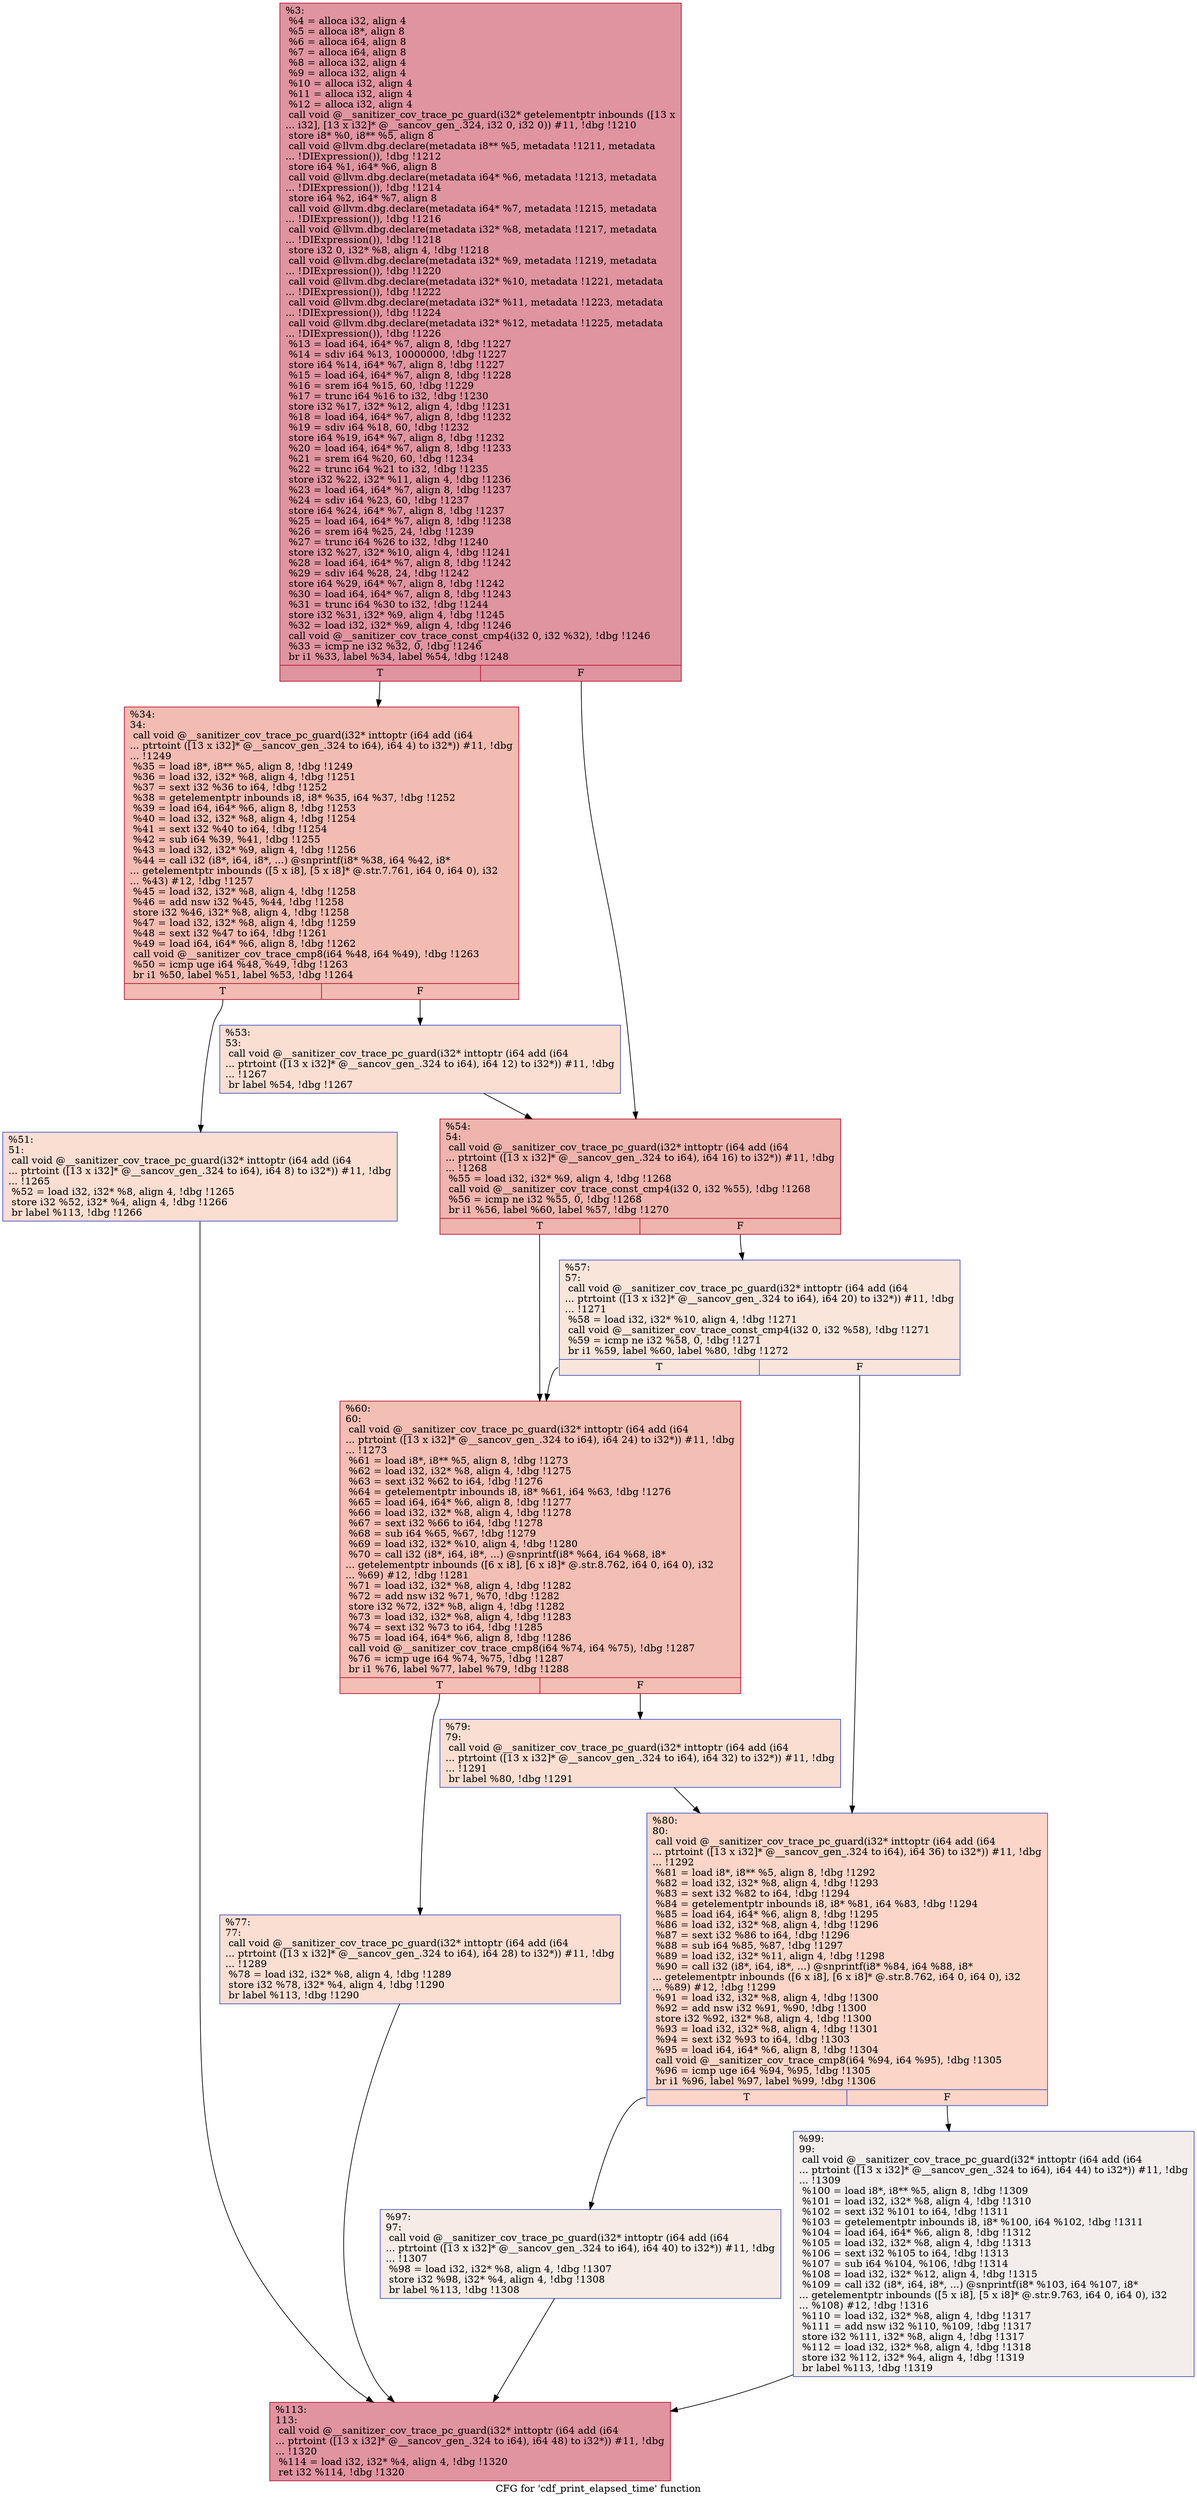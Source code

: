 digraph "CFG for 'cdf_print_elapsed_time' function" {
	label="CFG for 'cdf_print_elapsed_time' function";

	Node0x559c5d03e300 [shape=record,color="#b70d28ff", style=filled, fillcolor="#b70d2870",label="{%3:\l  %4 = alloca i32, align 4\l  %5 = alloca i8*, align 8\l  %6 = alloca i64, align 8\l  %7 = alloca i64, align 8\l  %8 = alloca i32, align 4\l  %9 = alloca i32, align 4\l  %10 = alloca i32, align 4\l  %11 = alloca i32, align 4\l  %12 = alloca i32, align 4\l  call void @__sanitizer_cov_trace_pc_guard(i32* getelementptr inbounds ([13 x\l... i32], [13 x i32]* @__sancov_gen_.324, i32 0, i32 0)) #11, !dbg !1210\l  store i8* %0, i8** %5, align 8\l  call void @llvm.dbg.declare(metadata i8** %5, metadata !1211, metadata\l... !DIExpression()), !dbg !1212\l  store i64 %1, i64* %6, align 8\l  call void @llvm.dbg.declare(metadata i64* %6, metadata !1213, metadata\l... !DIExpression()), !dbg !1214\l  store i64 %2, i64* %7, align 8\l  call void @llvm.dbg.declare(metadata i64* %7, metadata !1215, metadata\l... !DIExpression()), !dbg !1216\l  call void @llvm.dbg.declare(metadata i32* %8, metadata !1217, metadata\l... !DIExpression()), !dbg !1218\l  store i32 0, i32* %8, align 4, !dbg !1218\l  call void @llvm.dbg.declare(metadata i32* %9, metadata !1219, metadata\l... !DIExpression()), !dbg !1220\l  call void @llvm.dbg.declare(metadata i32* %10, metadata !1221, metadata\l... !DIExpression()), !dbg !1222\l  call void @llvm.dbg.declare(metadata i32* %11, metadata !1223, metadata\l... !DIExpression()), !dbg !1224\l  call void @llvm.dbg.declare(metadata i32* %12, metadata !1225, metadata\l... !DIExpression()), !dbg !1226\l  %13 = load i64, i64* %7, align 8, !dbg !1227\l  %14 = sdiv i64 %13, 10000000, !dbg !1227\l  store i64 %14, i64* %7, align 8, !dbg !1227\l  %15 = load i64, i64* %7, align 8, !dbg !1228\l  %16 = srem i64 %15, 60, !dbg !1229\l  %17 = trunc i64 %16 to i32, !dbg !1230\l  store i32 %17, i32* %12, align 4, !dbg !1231\l  %18 = load i64, i64* %7, align 8, !dbg !1232\l  %19 = sdiv i64 %18, 60, !dbg !1232\l  store i64 %19, i64* %7, align 8, !dbg !1232\l  %20 = load i64, i64* %7, align 8, !dbg !1233\l  %21 = srem i64 %20, 60, !dbg !1234\l  %22 = trunc i64 %21 to i32, !dbg !1235\l  store i32 %22, i32* %11, align 4, !dbg !1236\l  %23 = load i64, i64* %7, align 8, !dbg !1237\l  %24 = sdiv i64 %23, 60, !dbg !1237\l  store i64 %24, i64* %7, align 8, !dbg !1237\l  %25 = load i64, i64* %7, align 8, !dbg !1238\l  %26 = srem i64 %25, 24, !dbg !1239\l  %27 = trunc i64 %26 to i32, !dbg !1240\l  store i32 %27, i32* %10, align 4, !dbg !1241\l  %28 = load i64, i64* %7, align 8, !dbg !1242\l  %29 = sdiv i64 %28, 24, !dbg !1242\l  store i64 %29, i64* %7, align 8, !dbg !1242\l  %30 = load i64, i64* %7, align 8, !dbg !1243\l  %31 = trunc i64 %30 to i32, !dbg !1244\l  store i32 %31, i32* %9, align 4, !dbg !1245\l  %32 = load i32, i32* %9, align 4, !dbg !1246\l  call void @__sanitizer_cov_trace_const_cmp4(i32 0, i32 %32), !dbg !1246\l  %33 = icmp ne i32 %32, 0, !dbg !1246\l  br i1 %33, label %34, label %54, !dbg !1248\l|{<s0>T|<s1>F}}"];
	Node0x559c5d03e300:s0 -> Node0x559c5d041820;
	Node0x559c5d03e300:s1 -> Node0x559c5d044df0;
	Node0x559c5d041820 [shape=record,color="#b70d28ff", style=filled, fillcolor="#e1675170",label="{%34:\l34:                                               \l  call void @__sanitizer_cov_trace_pc_guard(i32* inttoptr (i64 add (i64\l... ptrtoint ([13 x i32]* @__sancov_gen_.324 to i64), i64 4) to i32*)) #11, !dbg\l... !1249\l  %35 = load i8*, i8** %5, align 8, !dbg !1249\l  %36 = load i32, i32* %8, align 4, !dbg !1251\l  %37 = sext i32 %36 to i64, !dbg !1252\l  %38 = getelementptr inbounds i8, i8* %35, i64 %37, !dbg !1252\l  %39 = load i64, i64* %6, align 8, !dbg !1253\l  %40 = load i32, i32* %8, align 4, !dbg !1254\l  %41 = sext i32 %40 to i64, !dbg !1254\l  %42 = sub i64 %39, %41, !dbg !1255\l  %43 = load i32, i32* %9, align 4, !dbg !1256\l  %44 = call i32 (i8*, i64, i8*, ...) @snprintf(i8* %38, i64 %42, i8*\l... getelementptr inbounds ([5 x i8], [5 x i8]* @.str.7.761, i64 0, i64 0), i32\l... %43) #12, !dbg !1257\l  %45 = load i32, i32* %8, align 4, !dbg !1258\l  %46 = add nsw i32 %45, %44, !dbg !1258\l  store i32 %46, i32* %8, align 4, !dbg !1258\l  %47 = load i32, i32* %8, align 4, !dbg !1259\l  %48 = sext i32 %47 to i64, !dbg !1261\l  %49 = load i64, i64* %6, align 8, !dbg !1262\l  call void @__sanitizer_cov_trace_cmp8(i64 %48, i64 %49), !dbg !1263\l  %50 = icmp uge i64 %48, %49, !dbg !1263\l  br i1 %50, label %51, label %53, !dbg !1264\l|{<s0>T|<s1>F}}"];
	Node0x559c5d041820:s0 -> Node0x559c5d044d50;
	Node0x559c5d041820:s1 -> Node0x559c5d044da0;
	Node0x559c5d044d50 [shape=record,color="#3d50c3ff", style=filled, fillcolor="#f7b59970",label="{%51:\l51:                                               \l  call void @__sanitizer_cov_trace_pc_guard(i32* inttoptr (i64 add (i64\l... ptrtoint ([13 x i32]* @__sancov_gen_.324 to i64), i64 8) to i32*)) #11, !dbg\l... !1265\l  %52 = load i32, i32* %8, align 4, !dbg !1265\l  store i32 %52, i32* %4, align 4, !dbg !1266\l  br label %113, !dbg !1266\l}"];
	Node0x559c5d044d50 -> Node0x559c5d045070;
	Node0x559c5d044da0 [shape=record,color="#3d50c3ff", style=filled, fillcolor="#f7b59970",label="{%53:\l53:                                               \l  call void @__sanitizer_cov_trace_pc_guard(i32* inttoptr (i64 add (i64\l... ptrtoint ([13 x i32]* @__sancov_gen_.324 to i64), i64 12) to i32*)) #11, !dbg\l... !1267\l  br label %54, !dbg !1267\l}"];
	Node0x559c5d044da0 -> Node0x559c5d044df0;
	Node0x559c5d044df0 [shape=record,color="#b70d28ff", style=filled, fillcolor="#d8564670",label="{%54:\l54:                                               \l  call void @__sanitizer_cov_trace_pc_guard(i32* inttoptr (i64 add (i64\l... ptrtoint ([13 x i32]* @__sancov_gen_.324 to i64), i64 16) to i32*)) #11, !dbg\l... !1268\l  %55 = load i32, i32* %9, align 4, !dbg !1268\l  call void @__sanitizer_cov_trace_const_cmp4(i32 0, i32 %55), !dbg !1268\l  %56 = icmp ne i32 %55, 0, !dbg !1268\l  br i1 %56, label %60, label %57, !dbg !1270\l|{<s0>T|<s1>F}}"];
	Node0x559c5d044df0:s0 -> Node0x559c5d044e90;
	Node0x559c5d044df0:s1 -> Node0x559c5d044e40;
	Node0x559c5d044e40 [shape=record,color="#3d50c3ff", style=filled, fillcolor="#f4c5ad70",label="{%57:\l57:                                               \l  call void @__sanitizer_cov_trace_pc_guard(i32* inttoptr (i64 add (i64\l... ptrtoint ([13 x i32]* @__sancov_gen_.324 to i64), i64 20) to i32*)) #11, !dbg\l... !1271\l  %58 = load i32, i32* %10, align 4, !dbg !1271\l  call void @__sanitizer_cov_trace_const_cmp4(i32 0, i32 %58), !dbg !1271\l  %59 = icmp ne i32 %58, 0, !dbg !1271\l  br i1 %59, label %60, label %80, !dbg !1272\l|{<s0>T|<s1>F}}"];
	Node0x559c5d044e40:s0 -> Node0x559c5d044e90;
	Node0x559c5d044e40:s1 -> Node0x559c5d044f80;
	Node0x559c5d044e90 [shape=record,color="#b70d28ff", style=filled, fillcolor="#e36c5570",label="{%60:\l60:                                               \l  call void @__sanitizer_cov_trace_pc_guard(i32* inttoptr (i64 add (i64\l... ptrtoint ([13 x i32]* @__sancov_gen_.324 to i64), i64 24) to i32*)) #11, !dbg\l... !1273\l  %61 = load i8*, i8** %5, align 8, !dbg !1273\l  %62 = load i32, i32* %8, align 4, !dbg !1275\l  %63 = sext i32 %62 to i64, !dbg !1276\l  %64 = getelementptr inbounds i8, i8* %61, i64 %63, !dbg !1276\l  %65 = load i64, i64* %6, align 8, !dbg !1277\l  %66 = load i32, i32* %8, align 4, !dbg !1278\l  %67 = sext i32 %66 to i64, !dbg !1278\l  %68 = sub i64 %65, %67, !dbg !1279\l  %69 = load i32, i32* %10, align 4, !dbg !1280\l  %70 = call i32 (i8*, i64, i8*, ...) @snprintf(i8* %64, i64 %68, i8*\l... getelementptr inbounds ([6 x i8], [6 x i8]* @.str.8.762, i64 0, i64 0), i32\l... %69) #12, !dbg !1281\l  %71 = load i32, i32* %8, align 4, !dbg !1282\l  %72 = add nsw i32 %71, %70, !dbg !1282\l  store i32 %72, i32* %8, align 4, !dbg !1282\l  %73 = load i32, i32* %8, align 4, !dbg !1283\l  %74 = sext i32 %73 to i64, !dbg !1285\l  %75 = load i64, i64* %6, align 8, !dbg !1286\l  call void @__sanitizer_cov_trace_cmp8(i64 %74, i64 %75), !dbg !1287\l  %76 = icmp uge i64 %74, %75, !dbg !1287\l  br i1 %76, label %77, label %79, !dbg !1288\l|{<s0>T|<s1>F}}"];
	Node0x559c5d044e90:s0 -> Node0x559c5d044ee0;
	Node0x559c5d044e90:s1 -> Node0x559c5d044f30;
	Node0x559c5d044ee0 [shape=record,color="#3d50c3ff", style=filled, fillcolor="#f7b59970",label="{%77:\l77:                                               \l  call void @__sanitizer_cov_trace_pc_guard(i32* inttoptr (i64 add (i64\l... ptrtoint ([13 x i32]* @__sancov_gen_.324 to i64), i64 28) to i32*)) #11, !dbg\l... !1289\l  %78 = load i32, i32* %8, align 4, !dbg !1289\l  store i32 %78, i32* %4, align 4, !dbg !1290\l  br label %113, !dbg !1290\l}"];
	Node0x559c5d044ee0 -> Node0x559c5d045070;
	Node0x559c5d044f30 [shape=record,color="#3d50c3ff", style=filled, fillcolor="#f7b59970",label="{%79:\l79:                                               \l  call void @__sanitizer_cov_trace_pc_guard(i32* inttoptr (i64 add (i64\l... ptrtoint ([13 x i32]* @__sancov_gen_.324 to i64), i64 32) to i32*)) #11, !dbg\l... !1291\l  br label %80, !dbg !1291\l}"];
	Node0x559c5d044f30 -> Node0x559c5d044f80;
	Node0x559c5d044f80 [shape=record,color="#3d50c3ff", style=filled, fillcolor="#f5a08170",label="{%80:\l80:                                               \l  call void @__sanitizer_cov_trace_pc_guard(i32* inttoptr (i64 add (i64\l... ptrtoint ([13 x i32]* @__sancov_gen_.324 to i64), i64 36) to i32*)) #11, !dbg\l... !1292\l  %81 = load i8*, i8** %5, align 8, !dbg !1292\l  %82 = load i32, i32* %8, align 4, !dbg !1293\l  %83 = sext i32 %82 to i64, !dbg !1294\l  %84 = getelementptr inbounds i8, i8* %81, i64 %83, !dbg !1294\l  %85 = load i64, i64* %6, align 8, !dbg !1295\l  %86 = load i32, i32* %8, align 4, !dbg !1296\l  %87 = sext i32 %86 to i64, !dbg !1296\l  %88 = sub i64 %85, %87, !dbg !1297\l  %89 = load i32, i32* %11, align 4, !dbg !1298\l  %90 = call i32 (i8*, i64, i8*, ...) @snprintf(i8* %84, i64 %88, i8*\l... getelementptr inbounds ([6 x i8], [6 x i8]* @.str.8.762, i64 0, i64 0), i32\l... %89) #12, !dbg !1299\l  %91 = load i32, i32* %8, align 4, !dbg !1300\l  %92 = add nsw i32 %91, %90, !dbg !1300\l  store i32 %92, i32* %8, align 4, !dbg !1300\l  %93 = load i32, i32* %8, align 4, !dbg !1301\l  %94 = sext i32 %93 to i64, !dbg !1303\l  %95 = load i64, i64* %6, align 8, !dbg !1304\l  call void @__sanitizer_cov_trace_cmp8(i64 %94, i64 %95), !dbg !1305\l  %96 = icmp uge i64 %94, %95, !dbg !1305\l  br i1 %96, label %97, label %99, !dbg !1306\l|{<s0>T|<s1>F}}"];
	Node0x559c5d044f80:s0 -> Node0x559c5d044fd0;
	Node0x559c5d044f80:s1 -> Node0x559c5d045020;
	Node0x559c5d044fd0 [shape=record,color="#3d50c3ff", style=filled, fillcolor="#ecd3c570",label="{%97:\l97:                                               \l  call void @__sanitizer_cov_trace_pc_guard(i32* inttoptr (i64 add (i64\l... ptrtoint ([13 x i32]* @__sancov_gen_.324 to i64), i64 40) to i32*)) #11, !dbg\l... !1307\l  %98 = load i32, i32* %8, align 4, !dbg !1307\l  store i32 %98, i32* %4, align 4, !dbg !1308\l  br label %113, !dbg !1308\l}"];
	Node0x559c5d044fd0 -> Node0x559c5d045070;
	Node0x559c5d045020 [shape=record,color="#3d50c3ff", style=filled, fillcolor="#e3d9d370",label="{%99:\l99:                                               \l  call void @__sanitizer_cov_trace_pc_guard(i32* inttoptr (i64 add (i64\l... ptrtoint ([13 x i32]* @__sancov_gen_.324 to i64), i64 44) to i32*)) #11, !dbg\l... !1309\l  %100 = load i8*, i8** %5, align 8, !dbg !1309\l  %101 = load i32, i32* %8, align 4, !dbg !1310\l  %102 = sext i32 %101 to i64, !dbg !1311\l  %103 = getelementptr inbounds i8, i8* %100, i64 %102, !dbg !1311\l  %104 = load i64, i64* %6, align 8, !dbg !1312\l  %105 = load i32, i32* %8, align 4, !dbg !1313\l  %106 = sext i32 %105 to i64, !dbg !1313\l  %107 = sub i64 %104, %106, !dbg !1314\l  %108 = load i32, i32* %12, align 4, !dbg !1315\l  %109 = call i32 (i8*, i64, i8*, ...) @snprintf(i8* %103, i64 %107, i8*\l... getelementptr inbounds ([5 x i8], [5 x i8]* @.str.9.763, i64 0, i64 0), i32\l... %108) #12, !dbg !1316\l  %110 = load i32, i32* %8, align 4, !dbg !1317\l  %111 = add nsw i32 %110, %109, !dbg !1317\l  store i32 %111, i32* %8, align 4, !dbg !1317\l  %112 = load i32, i32* %8, align 4, !dbg !1318\l  store i32 %112, i32* %4, align 4, !dbg !1319\l  br label %113, !dbg !1319\l}"];
	Node0x559c5d045020 -> Node0x559c5d045070;
	Node0x559c5d045070 [shape=record,color="#b70d28ff", style=filled, fillcolor="#b70d2870",label="{%113:\l113:                                              \l  call void @__sanitizer_cov_trace_pc_guard(i32* inttoptr (i64 add (i64\l... ptrtoint ([13 x i32]* @__sancov_gen_.324 to i64), i64 48) to i32*)) #11, !dbg\l... !1320\l  %114 = load i32, i32* %4, align 4, !dbg !1320\l  ret i32 %114, !dbg !1320\l}"];
}

